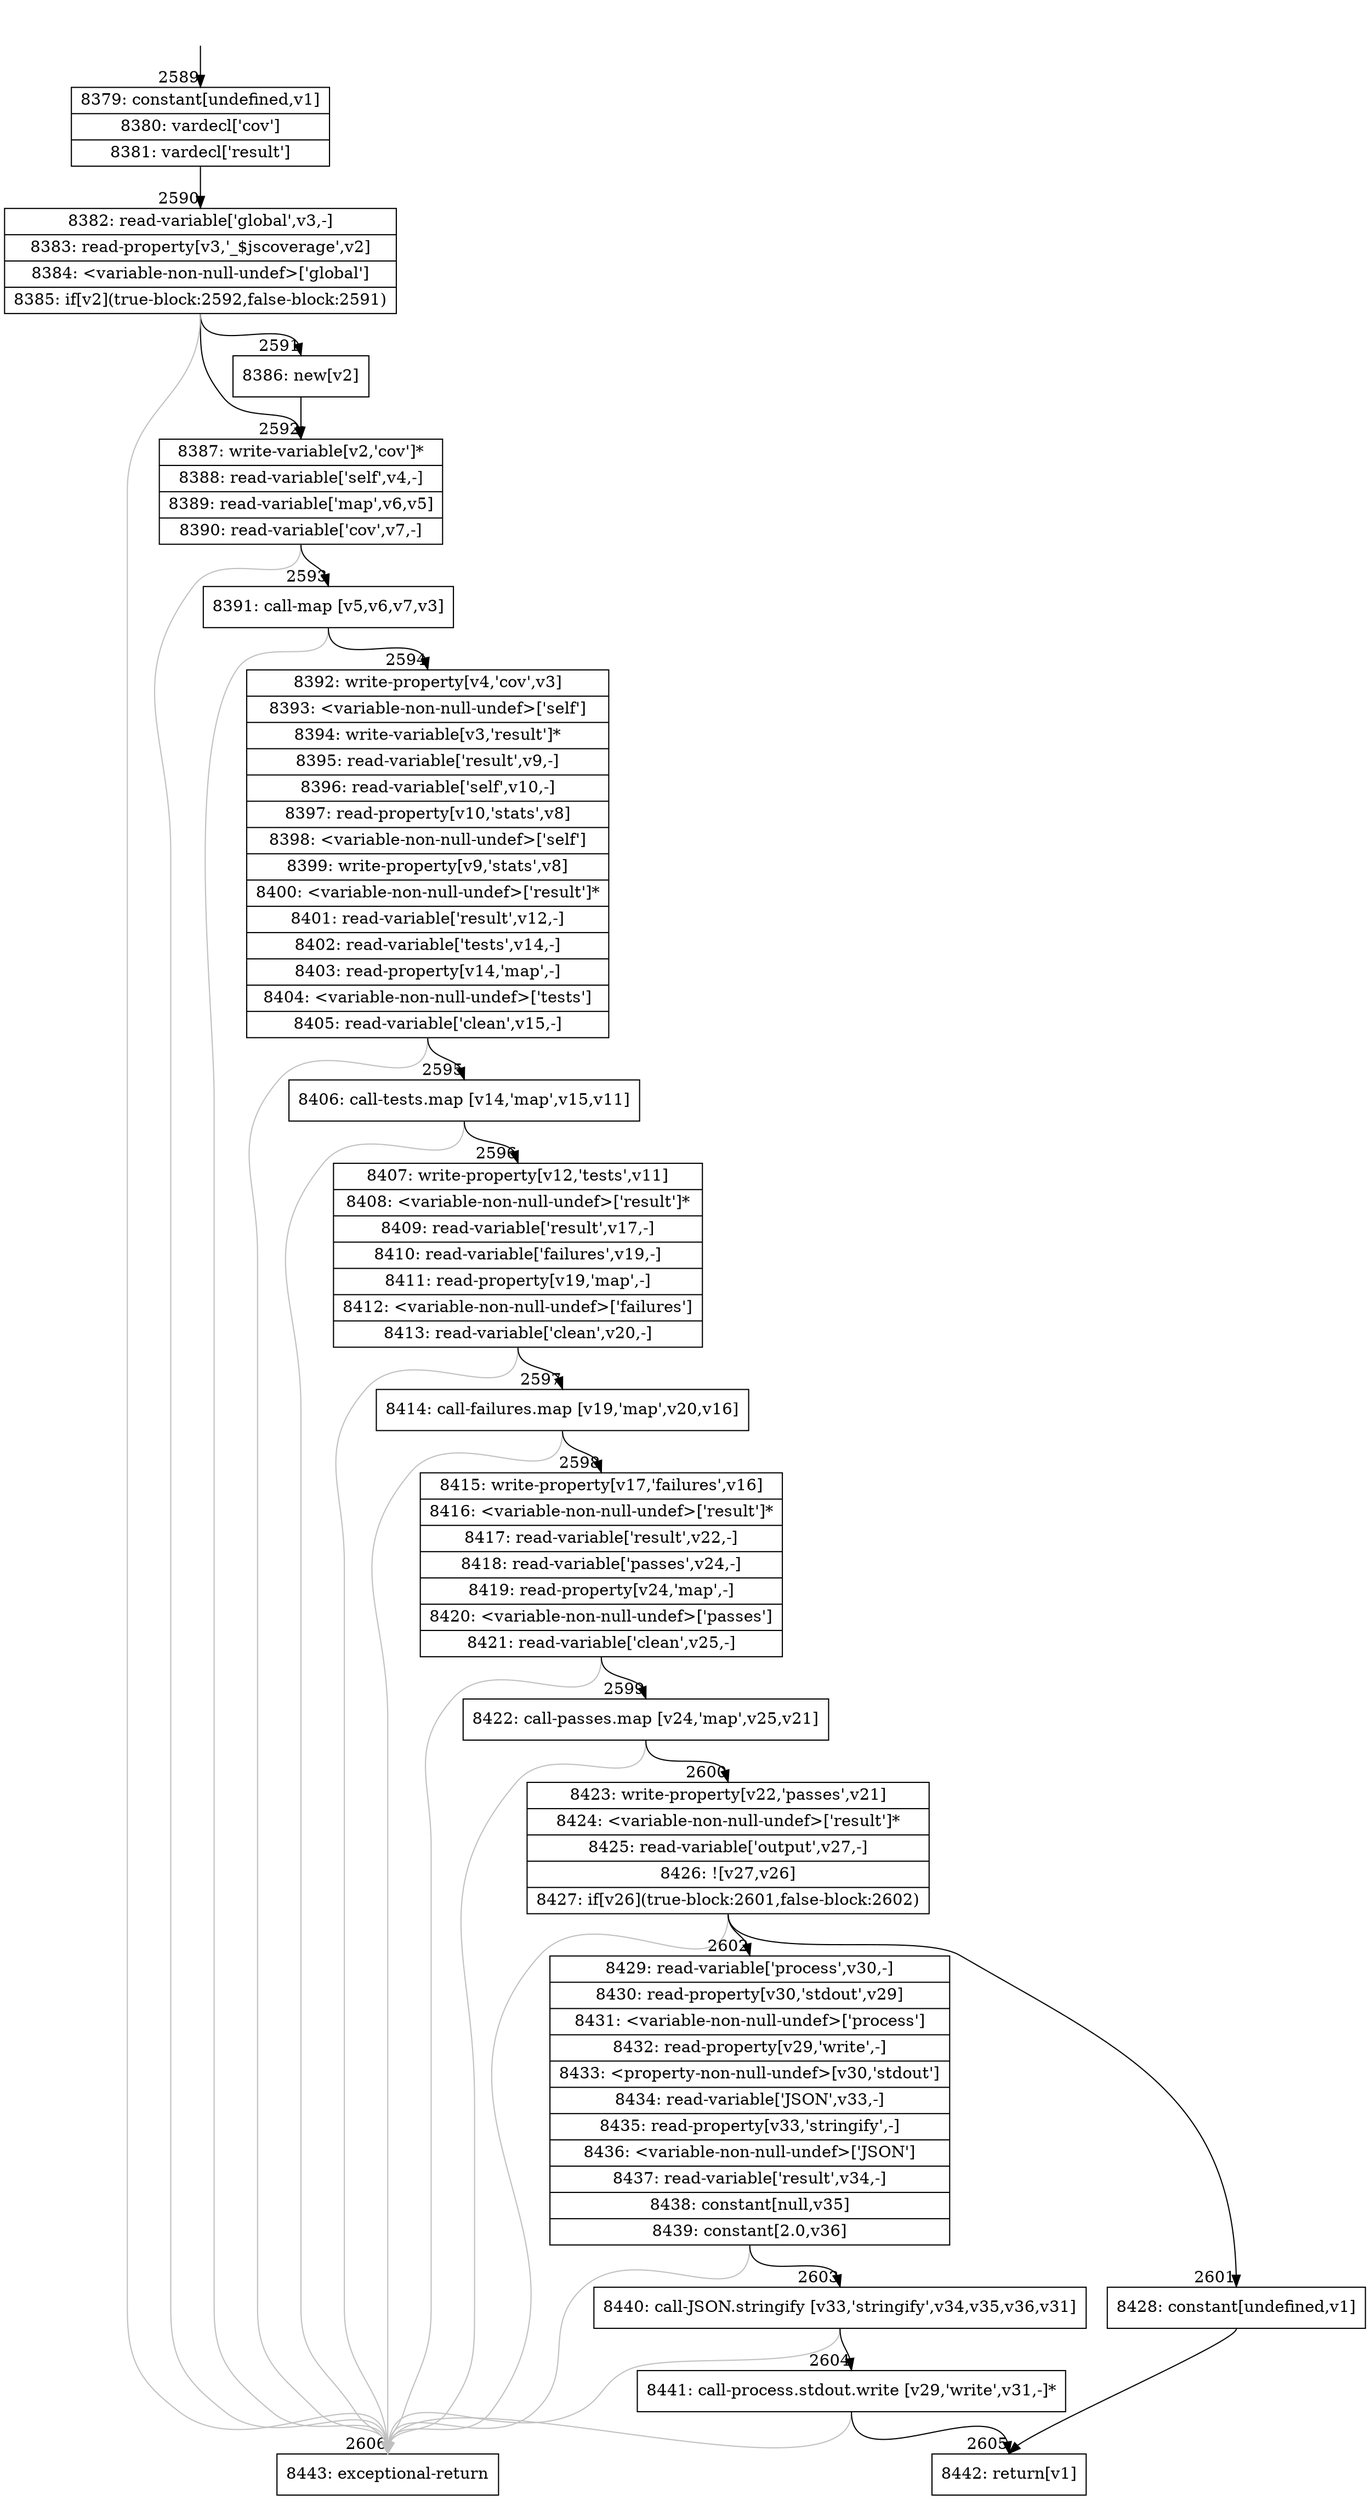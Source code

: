 digraph {
rankdir="TD"
BB_entry225[shape=none,label=""];
BB_entry225 -> BB2589 [tailport=s, headport=n, headlabel="    2589"]
BB2589 [shape=record label="{8379: constant[undefined,v1]|8380: vardecl['cov']|8381: vardecl['result']}" ] 
BB2589 -> BB2590 [tailport=s, headport=n, headlabel="      2590"]
BB2590 [shape=record label="{8382: read-variable['global',v3,-]|8383: read-property[v3,'_$jscoverage',v2]|8384: \<variable-non-null-undef\>['global']|8385: if[v2](true-block:2592,false-block:2591)}" ] 
BB2590 -> BB2592 [tailport=s, headport=n, headlabel="      2592"]
BB2590 -> BB2591 [tailport=s, headport=n, headlabel="      2591"]
BB2590 -> BB2606 [tailport=s, headport=n, color=gray, headlabel="      2606"]
BB2591 [shape=record label="{8386: new[v2]}" ] 
BB2591 -> BB2592 [tailport=s, headport=n]
BB2592 [shape=record label="{8387: write-variable[v2,'cov']*|8388: read-variable['self',v4,-]|8389: read-variable['map',v6,v5]|8390: read-variable['cov',v7,-]}" ] 
BB2592 -> BB2593 [tailport=s, headport=n, headlabel="      2593"]
BB2592 -> BB2606 [tailport=s, headport=n, color=gray]
BB2593 [shape=record label="{8391: call-map [v5,v6,v7,v3]}" ] 
BB2593 -> BB2594 [tailport=s, headport=n, headlabel="      2594"]
BB2593 -> BB2606 [tailport=s, headport=n, color=gray]
BB2594 [shape=record label="{8392: write-property[v4,'cov',v3]|8393: \<variable-non-null-undef\>['self']|8394: write-variable[v3,'result']*|8395: read-variable['result',v9,-]|8396: read-variable['self',v10,-]|8397: read-property[v10,'stats',v8]|8398: \<variable-non-null-undef\>['self']|8399: write-property[v9,'stats',v8]|8400: \<variable-non-null-undef\>['result']*|8401: read-variable['result',v12,-]|8402: read-variable['tests',v14,-]|8403: read-property[v14,'map',-]|8404: \<variable-non-null-undef\>['tests']|8405: read-variable['clean',v15,-]}" ] 
BB2594 -> BB2595 [tailport=s, headport=n, headlabel="      2595"]
BB2594 -> BB2606 [tailport=s, headport=n, color=gray]
BB2595 [shape=record label="{8406: call-tests.map [v14,'map',v15,v11]}" ] 
BB2595 -> BB2596 [tailport=s, headport=n, headlabel="      2596"]
BB2595 -> BB2606 [tailport=s, headport=n, color=gray]
BB2596 [shape=record label="{8407: write-property[v12,'tests',v11]|8408: \<variable-non-null-undef\>['result']*|8409: read-variable['result',v17,-]|8410: read-variable['failures',v19,-]|8411: read-property[v19,'map',-]|8412: \<variable-non-null-undef\>['failures']|8413: read-variable['clean',v20,-]}" ] 
BB2596 -> BB2597 [tailport=s, headport=n, headlabel="      2597"]
BB2596 -> BB2606 [tailport=s, headport=n, color=gray]
BB2597 [shape=record label="{8414: call-failures.map [v19,'map',v20,v16]}" ] 
BB2597 -> BB2598 [tailport=s, headport=n, headlabel="      2598"]
BB2597 -> BB2606 [tailport=s, headport=n, color=gray]
BB2598 [shape=record label="{8415: write-property[v17,'failures',v16]|8416: \<variable-non-null-undef\>['result']*|8417: read-variable['result',v22,-]|8418: read-variable['passes',v24,-]|8419: read-property[v24,'map',-]|8420: \<variable-non-null-undef\>['passes']|8421: read-variable['clean',v25,-]}" ] 
BB2598 -> BB2599 [tailport=s, headport=n, headlabel="      2599"]
BB2598 -> BB2606 [tailport=s, headport=n, color=gray]
BB2599 [shape=record label="{8422: call-passes.map [v24,'map',v25,v21]}" ] 
BB2599 -> BB2600 [tailport=s, headport=n, headlabel="      2600"]
BB2599 -> BB2606 [tailport=s, headport=n, color=gray]
BB2600 [shape=record label="{8423: write-property[v22,'passes',v21]|8424: \<variable-non-null-undef\>['result']*|8425: read-variable['output',v27,-]|8426: ![v27,v26]|8427: if[v26](true-block:2601,false-block:2602)}" ] 
BB2600 -> BB2601 [tailport=s, headport=n, headlabel="      2601"]
BB2600 -> BB2602 [tailport=s, headport=n, headlabel="      2602"]
BB2600 -> BB2606 [tailport=s, headport=n, color=gray]
BB2601 [shape=record label="{8428: constant[undefined,v1]}" ] 
BB2601 -> BB2605 [tailport=s, headport=n, headlabel="      2605"]
BB2602 [shape=record label="{8429: read-variable['process',v30,-]|8430: read-property[v30,'stdout',v29]|8431: \<variable-non-null-undef\>['process']|8432: read-property[v29,'write',-]|8433: \<property-non-null-undef\>[v30,'stdout']|8434: read-variable['JSON',v33,-]|8435: read-property[v33,'stringify',-]|8436: \<variable-non-null-undef\>['JSON']|8437: read-variable['result',v34,-]|8438: constant[null,v35]|8439: constant[2.0,v36]}" ] 
BB2602 -> BB2603 [tailport=s, headport=n, headlabel="      2603"]
BB2602 -> BB2606 [tailport=s, headport=n, color=gray]
BB2603 [shape=record label="{8440: call-JSON.stringify [v33,'stringify',v34,v35,v36,v31]}" ] 
BB2603 -> BB2604 [tailport=s, headport=n, headlabel="      2604"]
BB2603 -> BB2606 [tailport=s, headport=n, color=gray]
BB2604 [shape=record label="{8441: call-process.stdout.write [v29,'write',v31,-]*}" ] 
BB2604 -> BB2605 [tailport=s, headport=n]
BB2604 -> BB2606 [tailport=s, headport=n, color=gray]
BB2605 [shape=record label="{8442: return[v1]}" ] 
BB2606 [shape=record label="{8443: exceptional-return}" ] 
//#$~ 3010
}
